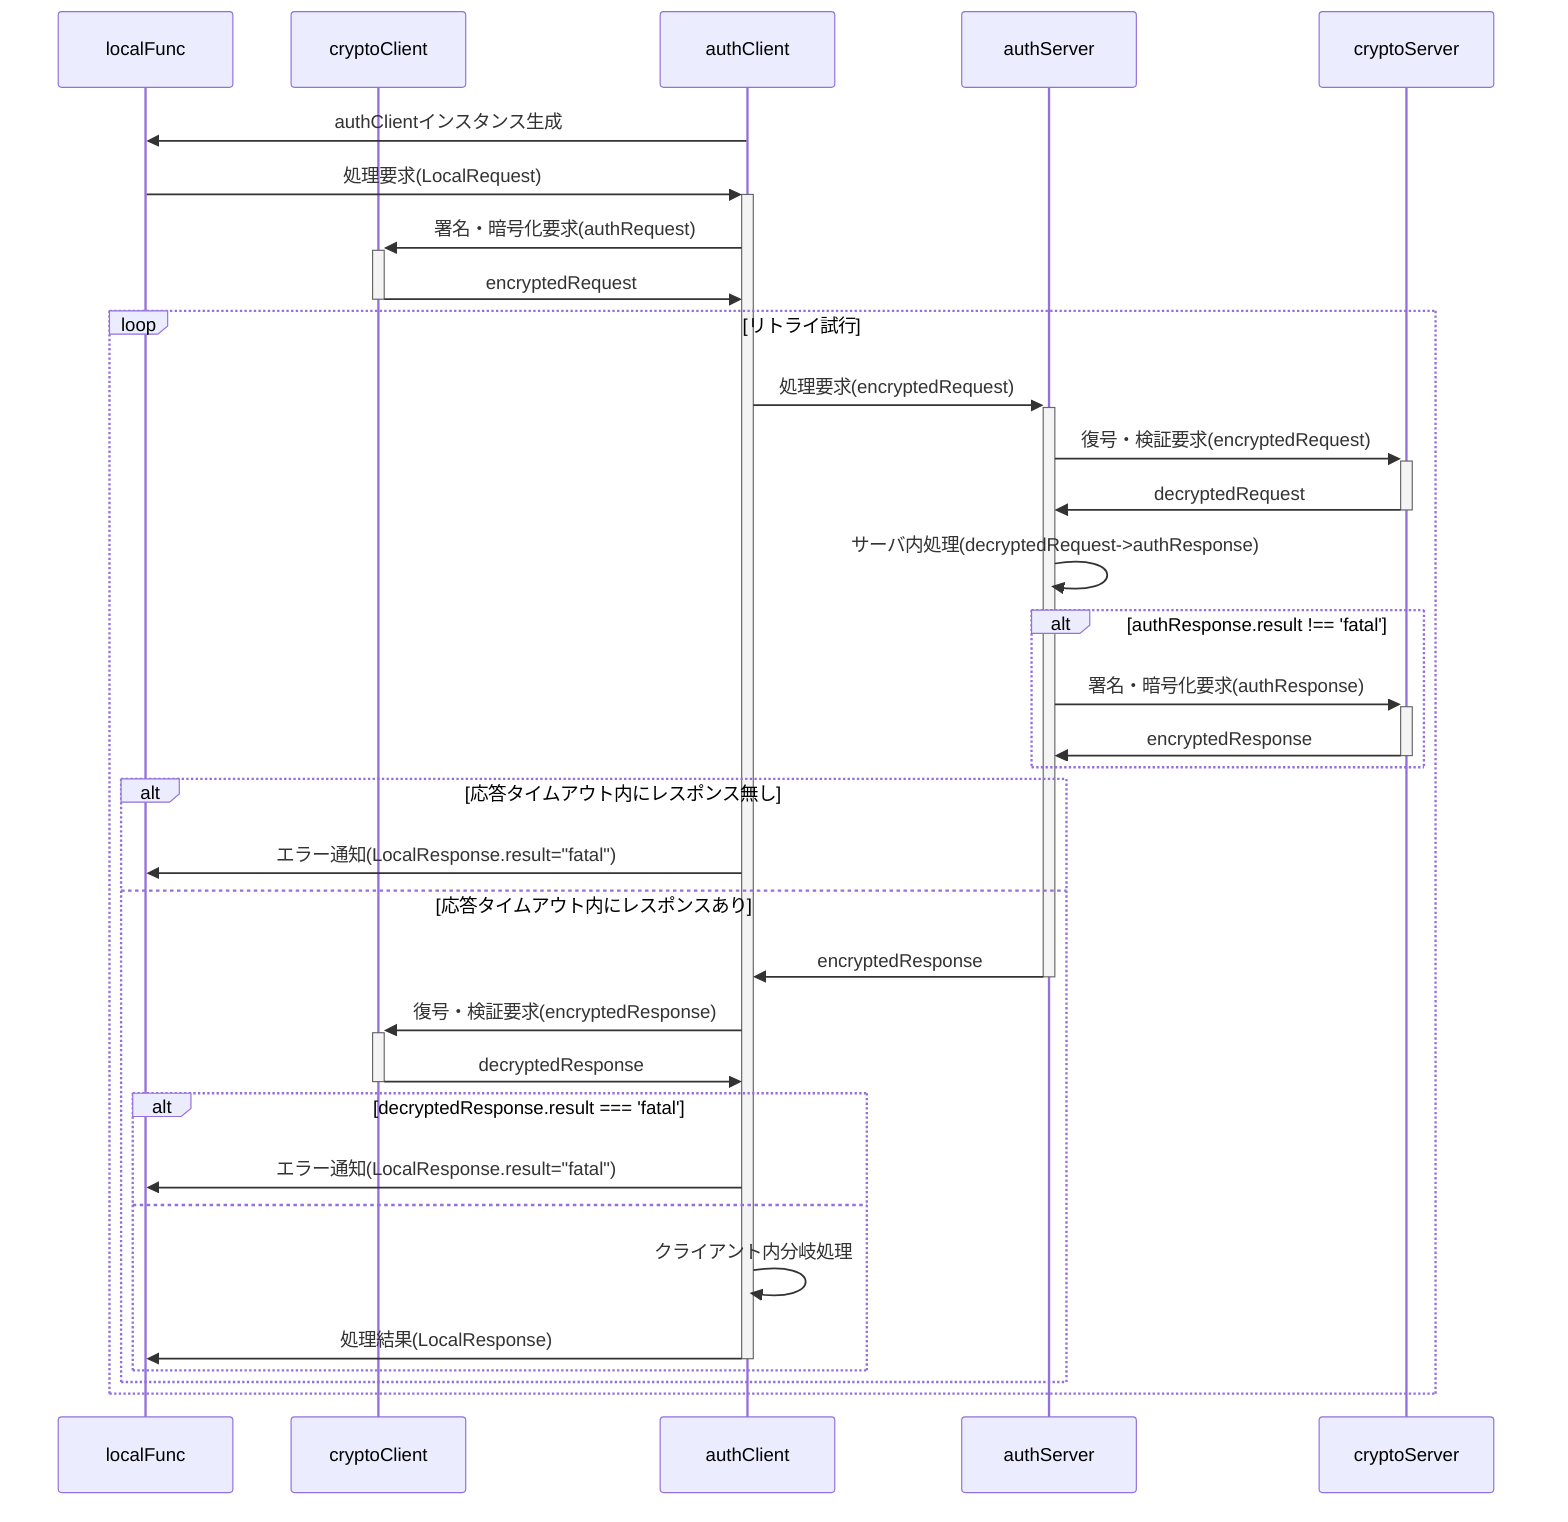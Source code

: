 sequenceDiagram
  %%actor user
  participant localFunc
  %%participant clientMail
  participant cryptoClient
  %%participant IndexedDB
  participant authClient
  participant authServer
  %%participant memberList
  participant cryptoServer
  %%participant serverFunc
  %%actor admin

  authClient->>localFunc: authClientインスタンス生成
  localFunc->>+authClient: 処理要求(LocalRequest)
  authClient->>+cryptoClient: 署名・暗号化要求(authRequest)
  cryptoClient->>-authClient: encryptedRequest

  loop リトライ試行
    authClient->>+authServer: 処理要求(encryptedRequest)
    authServer->>+cryptoServer: 復号・検証要求(encryptedRequest)
    cryptoServer->>-authServer: decryptedRequest
    authServer->>authServer: サーバ内処理(decryptedRequest->authResponse)
    alt authResponse.result !== 'fatal'
      authServer->>+cryptoServer: 署名・暗号化要求(authResponse)
      cryptoServer->>-authServer: encryptedResponse
    end

    alt 応答タイムアウト内にレスポンス無し
      authClient->>localFunc: エラー通知(LocalResponse.result="fatal")
    else 応答タイムアウト内にレスポンスあり
      authServer->>-authClient: encryptedResponse

      authClient->>+cryptoClient: 復号・検証要求(encryptedResponse)
      cryptoClient->>-authClient: decryptedResponse

      alt decryptedResponse.result === 'fatal'
        authClient->>localFunc: エラー通知(LocalResponse.result="fatal")
      else
        authClient->>authClient: クライアント内分岐処理
        authClient->>-localFunc: 処理結果(LocalResponse)
      end
    end
  end